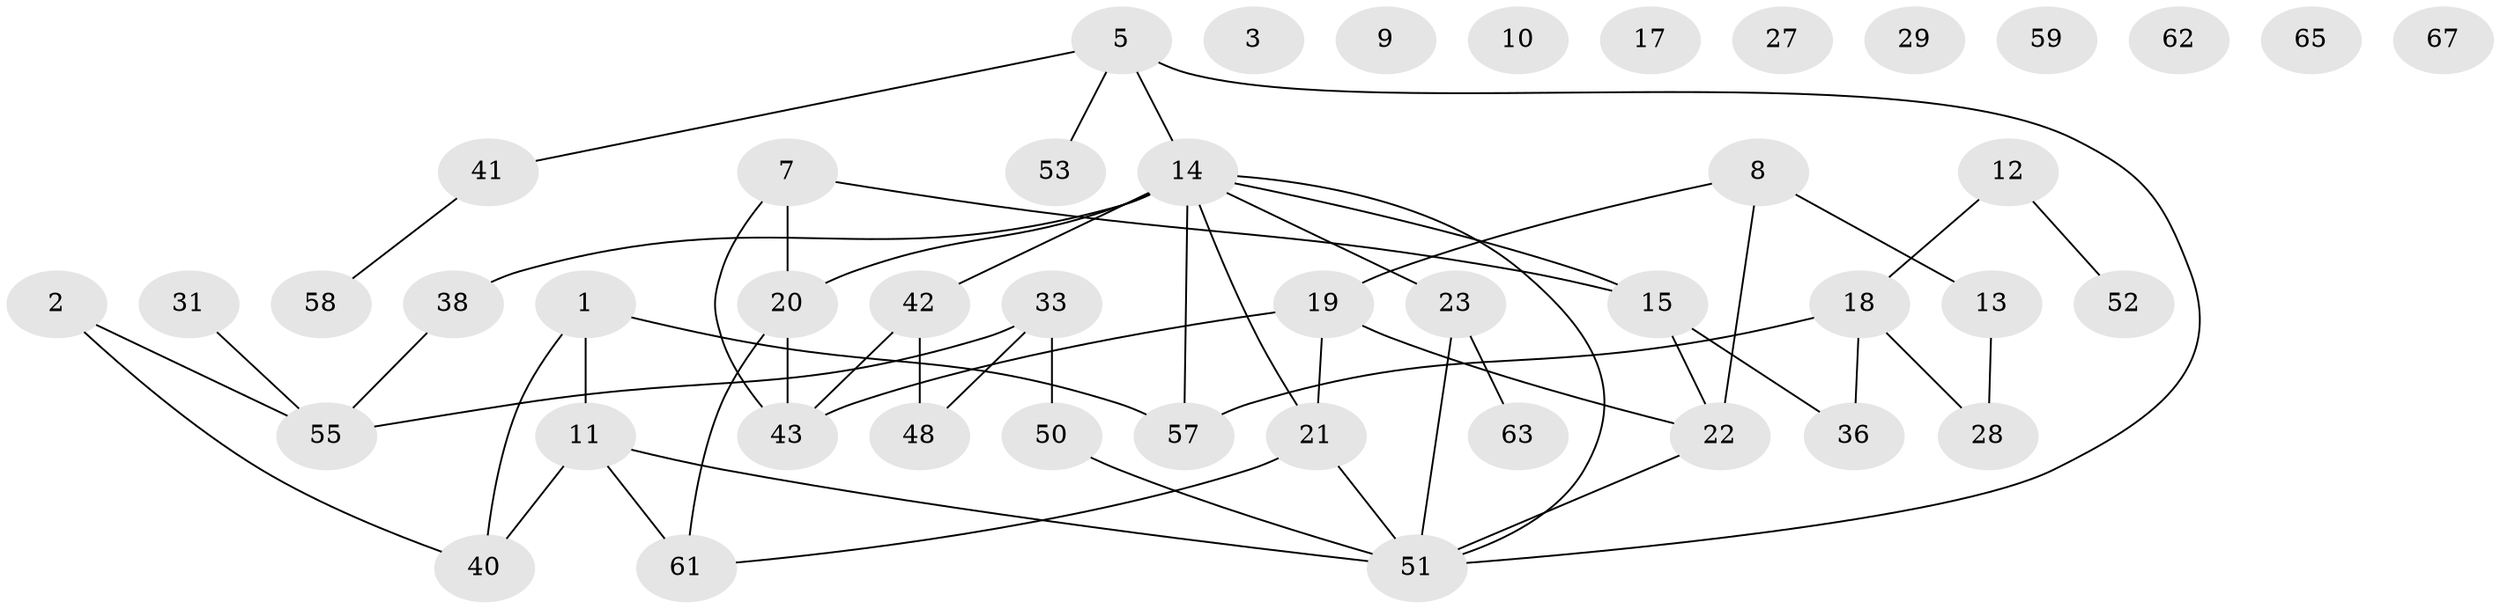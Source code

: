 // Generated by graph-tools (version 1.1) at 2025/23/03/03/25 07:23:25]
// undirected, 45 vertices, 53 edges
graph export_dot {
graph [start="1"]
  node [color=gray90,style=filled];
  1 [super="+6"];
  2 [super="+16"];
  3 [super="+4"];
  5 [super="+25"];
  7 [super="+32"];
  8 [super="+37"];
  9;
  10;
  11 [super="+30"];
  12;
  13;
  14 [super="+26"];
  15 [super="+47"];
  17;
  18 [super="+35"];
  19;
  20 [super="+60"];
  21 [super="+34"];
  22 [super="+24"];
  23 [super="+54"];
  27 [super="+39"];
  28 [super="+44"];
  29;
  31;
  33 [super="+56"];
  36 [super="+46"];
  38 [super="+49"];
  40;
  41 [super="+45"];
  42 [super="+64"];
  43 [super="+68"];
  48;
  50;
  51 [super="+66"];
  52;
  53;
  55 [super="+69"];
  57;
  58;
  59;
  61;
  62;
  63;
  65;
  67;
  1 -- 40;
  1 -- 57;
  1 -- 11;
  2 -- 40;
  2 -- 55;
  5 -- 51;
  5 -- 53;
  5 -- 41;
  5 -- 14;
  7 -- 20;
  7 -- 43;
  7 -- 15;
  8 -- 13;
  8 -- 22;
  8 -- 19;
  11 -- 40;
  11 -- 61;
  11 -- 51;
  12 -- 52;
  12 -- 18;
  13 -- 28;
  14 -- 23;
  14 -- 42;
  14 -- 57;
  14 -- 20;
  14 -- 15;
  14 -- 51;
  14 -- 38;
  14 -- 21;
  15 -- 36;
  15 -- 22;
  18 -- 36;
  18 -- 57;
  18 -- 28;
  19 -- 22;
  19 -- 43;
  19 -- 21;
  20 -- 43;
  20 -- 61;
  21 -- 61;
  21 -- 51;
  22 -- 51;
  23 -- 51;
  23 -- 63;
  31 -- 55;
  33 -- 48;
  33 -- 55;
  33 -- 50;
  38 -- 55;
  41 -- 58;
  42 -- 48;
  42 -- 43;
  50 -- 51;
}
